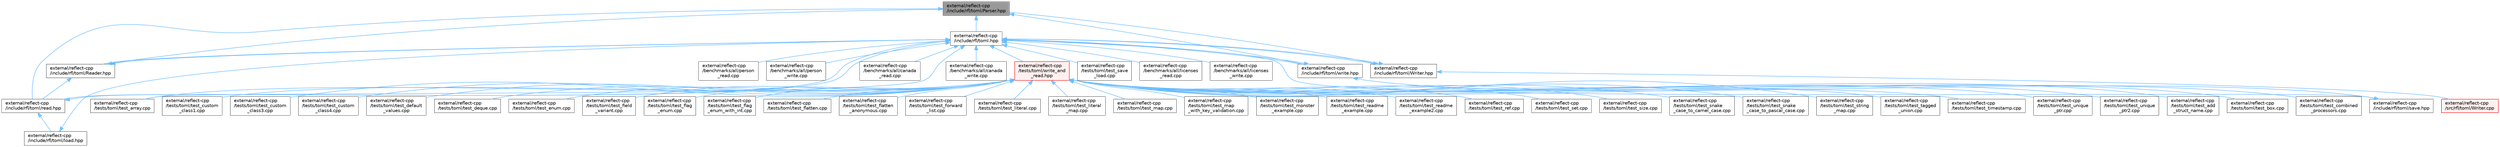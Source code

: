 digraph "external/reflect-cpp/include/rfl/toml/Parser.hpp"
{
 // LATEX_PDF_SIZE
  bgcolor="transparent";
  edge [fontname=Helvetica,fontsize=10,labelfontname=Helvetica,labelfontsize=10];
  node [fontname=Helvetica,fontsize=10,shape=box,height=0.2,width=0.4];
  Node1 [id="Node000001",label="external/reflect-cpp\l/include/rfl/toml/Parser.hpp",height=0.2,width=0.4,color="gray40", fillcolor="grey60", style="filled", fontcolor="black",tooltip=" "];
  Node1 -> Node2 [id="edge1_Node000001_Node000002",dir="back",color="steelblue1",style="solid",tooltip=" "];
  Node2 [id="Node000002",label="external/reflect-cpp\l/include/rfl/toml.hpp",height=0.2,width=0.4,color="grey40", fillcolor="white", style="filled",URL="$toml_8hpp.html",tooltip=" "];
  Node2 -> Node3 [id="edge2_Node000002_Node000003",dir="back",color="steelblue1",style="solid",tooltip=" "];
  Node3 [id="Node000003",label="external/reflect-cpp\l/benchmarks/all/canada\l_read.cpp",height=0.2,width=0.4,color="grey40", fillcolor="white", style="filled",URL="$canada__read_8cpp.html",tooltip=" "];
  Node2 -> Node4 [id="edge3_Node000002_Node000004",dir="back",color="steelblue1",style="solid",tooltip=" "];
  Node4 [id="Node000004",label="external/reflect-cpp\l/benchmarks/all/canada\l_write.cpp",height=0.2,width=0.4,color="grey40", fillcolor="white", style="filled",URL="$canada__write_8cpp.html",tooltip=" "];
  Node2 -> Node5 [id="edge4_Node000002_Node000005",dir="back",color="steelblue1",style="solid",tooltip=" "];
  Node5 [id="Node000005",label="external/reflect-cpp\l/benchmarks/all/licenses\l_read.cpp",height=0.2,width=0.4,color="grey40", fillcolor="white", style="filled",URL="$licenses__read_8cpp.html",tooltip=" "];
  Node2 -> Node6 [id="edge5_Node000002_Node000006",dir="back",color="steelblue1",style="solid",tooltip=" "];
  Node6 [id="Node000006",label="external/reflect-cpp\l/benchmarks/all/licenses\l_write.cpp",height=0.2,width=0.4,color="grey40", fillcolor="white", style="filled",URL="$licenses__write_8cpp.html",tooltip=" "];
  Node2 -> Node7 [id="edge6_Node000002_Node000007",dir="back",color="steelblue1",style="solid",tooltip=" "];
  Node7 [id="Node000007",label="external/reflect-cpp\l/benchmarks/all/person\l_read.cpp",height=0.2,width=0.4,color="grey40", fillcolor="white", style="filled",URL="$person__read_8cpp.html",tooltip=" "];
  Node2 -> Node8 [id="edge7_Node000002_Node000008",dir="back",color="steelblue1",style="solid",tooltip=" "];
  Node8 [id="Node000008",label="external/reflect-cpp\l/benchmarks/all/person\l_write.cpp",height=0.2,width=0.4,color="grey40", fillcolor="white", style="filled",URL="$person__write_8cpp.html",tooltip=" "];
  Node2 -> Node9 [id="edge8_Node000002_Node000009",dir="back",color="steelblue1",style="solid",tooltip=" "];
  Node9 [id="Node000009",label="external/reflect-cpp\l/include/rfl/toml/Reader.hpp",height=0.2,width=0.4,color="grey40", fillcolor="white", style="filled",URL="$toml_2_reader_8hpp.html",tooltip=" "];
  Node9 -> Node2 [id="edge9_Node000009_Node000002",dir="back",color="steelblue1",style="solid",tooltip=" "];
  Node9 -> Node1 [id="edge10_Node000009_Node000001",dir="back",color="steelblue1",style="solid",tooltip=" "];
  Node9 -> Node10 [id="edge11_Node000009_Node000010",dir="back",color="steelblue1",style="solid",tooltip=" "];
  Node10 [id="Node000010",label="external/reflect-cpp\l/include/rfl/toml/read.hpp",height=0.2,width=0.4,color="grey40", fillcolor="white", style="filled",URL="$toml_2read_8hpp.html",tooltip=" "];
  Node10 -> Node2 [id="edge12_Node000010_Node000002",dir="back",color="steelblue1",style="solid",tooltip=" "];
  Node10 -> Node11 [id="edge13_Node000010_Node000011",dir="back",color="steelblue1",style="solid",tooltip=" "];
  Node11 [id="Node000011",label="external/reflect-cpp\l/include/rfl/toml/load.hpp",height=0.2,width=0.4,color="grey40", fillcolor="white", style="filled",URL="$toml_2load_8hpp.html",tooltip=" "];
  Node11 -> Node2 [id="edge14_Node000011_Node000002",dir="back",color="steelblue1",style="solid",tooltip=" "];
  Node2 -> Node12 [id="edge15_Node000002_Node000012",dir="back",color="steelblue1",style="solid",tooltip=" "];
  Node12 [id="Node000012",label="external/reflect-cpp\l/include/rfl/toml/Writer.hpp",height=0.2,width=0.4,color="grey40", fillcolor="white", style="filled",URL="$toml_2_writer_8hpp.html",tooltip=" "];
  Node12 -> Node2 [id="edge16_Node000012_Node000002",dir="back",color="steelblue1",style="solid",tooltip=" "];
  Node12 -> Node1 [id="edge17_Node000012_Node000001",dir="back",color="steelblue1",style="solid",tooltip=" "];
  Node12 -> Node13 [id="edge18_Node000012_Node000013",dir="back",color="steelblue1",style="solid",tooltip=" "];
  Node13 [id="Node000013",label="external/reflect-cpp\l/src/rfl/toml/Writer.cpp",height=0.2,width=0.4,color="red", fillcolor="#FFF0F0", style="filled",URL="$toml_2_writer_8cpp.html",tooltip=" "];
  Node2 -> Node10 [id="edge19_Node000002_Node000010",dir="back",color="steelblue1",style="solid",tooltip=" "];
  Node2 -> Node15 [id="edge20_Node000002_Node000015",dir="back",color="steelblue1",style="solid",tooltip=" "];
  Node15 [id="Node000015",label="external/reflect-cpp\l/include/rfl/toml/write.hpp",height=0.2,width=0.4,color="grey40", fillcolor="white", style="filled",URL="$toml_2write_8hpp.html",tooltip=" "];
  Node15 -> Node2 [id="edge21_Node000015_Node000002",dir="back",color="steelblue1",style="solid",tooltip=" "];
  Node15 -> Node16 [id="edge22_Node000015_Node000016",dir="back",color="steelblue1",style="solid",tooltip=" "];
  Node16 [id="Node000016",label="external/reflect-cpp\l/include/rfl/toml/save.hpp",height=0.2,width=0.4,color="grey40", fillcolor="white", style="filled",URL="$toml_2save_8hpp.html",tooltip=" "];
  Node16 -> Node2 [id="edge23_Node000016_Node000002",dir="back",color="steelblue1",style="solid",tooltip=" "];
  Node2 -> Node17 [id="edge24_Node000002_Node000017",dir="back",color="steelblue1",style="solid",tooltip=" "];
  Node17 [id="Node000017",label="external/reflect-cpp\l/tests/toml/test_array.cpp",height=0.2,width=0.4,color="grey40", fillcolor="white", style="filled",URL="$toml_2test__array_8cpp.html",tooltip=" "];
  Node2 -> Node18 [id="edge25_Node000002_Node000018",dir="back",color="steelblue1",style="solid",tooltip=" "];
  Node18 [id="Node000018",label="external/reflect-cpp\l/tests/toml/test_save\l_load.cpp",height=0.2,width=0.4,color="grey40", fillcolor="white", style="filled",URL="$toml_2test__save__load_8cpp.html",tooltip=" "];
  Node2 -> Node19 [id="edge26_Node000002_Node000019",dir="back",color="steelblue1",style="solid",tooltip=" "];
  Node19 [id="Node000019",label="external/reflect-cpp\l/tests/toml/write_and\l_read.hpp",height=0.2,width=0.4,color="red", fillcolor="#FFF0F0", style="filled",URL="$toml_2write__and__read_8hpp.html",tooltip=" "];
  Node19 -> Node20 [id="edge27_Node000019_Node000020",dir="back",color="steelblue1",style="solid",tooltip=" "];
  Node20 [id="Node000020",label="external/reflect-cpp\l/tests/toml/test_add\l_struct_name.cpp",height=0.2,width=0.4,color="grey40", fillcolor="white", style="filled",URL="$toml_2test__add__struct__name_8cpp.html",tooltip=" "];
  Node19 -> Node17 [id="edge28_Node000019_Node000017",dir="back",color="steelblue1",style="solid",tooltip=" "];
  Node19 -> Node21 [id="edge29_Node000019_Node000021",dir="back",color="steelblue1",style="solid",tooltip=" "];
  Node21 [id="Node000021",label="external/reflect-cpp\l/tests/toml/test_box.cpp",height=0.2,width=0.4,color="grey40", fillcolor="white", style="filled",URL="$toml_2test__box_8cpp.html",tooltip=" "];
  Node19 -> Node22 [id="edge30_Node000019_Node000022",dir="back",color="steelblue1",style="solid",tooltip=" "];
  Node22 [id="Node000022",label="external/reflect-cpp\l/tests/toml/test_combined\l_processors.cpp",height=0.2,width=0.4,color="grey40", fillcolor="white", style="filled",URL="$toml_2test__combined__processors_8cpp.html",tooltip=" "];
  Node19 -> Node23 [id="edge31_Node000019_Node000023",dir="back",color="steelblue1",style="solid",tooltip=" "];
  Node23 [id="Node000023",label="external/reflect-cpp\l/tests/toml/test_custom\l_class1.cpp",height=0.2,width=0.4,color="grey40", fillcolor="white", style="filled",URL="$toml_2test__custom__class1_8cpp.html",tooltip=" "];
  Node19 -> Node24 [id="edge32_Node000019_Node000024",dir="back",color="steelblue1",style="solid",tooltip=" "];
  Node24 [id="Node000024",label="external/reflect-cpp\l/tests/toml/test_custom\l_class3.cpp",height=0.2,width=0.4,color="grey40", fillcolor="white", style="filled",URL="$toml_2test__custom__class3_8cpp.html",tooltip=" "];
  Node19 -> Node25 [id="edge33_Node000019_Node000025",dir="back",color="steelblue1",style="solid",tooltip=" "];
  Node25 [id="Node000025",label="external/reflect-cpp\l/tests/toml/test_custom\l_class4.cpp",height=0.2,width=0.4,color="grey40", fillcolor="white", style="filled",URL="$toml_2test__custom__class4_8cpp.html",tooltip=" "];
  Node19 -> Node26 [id="edge34_Node000019_Node000026",dir="back",color="steelblue1",style="solid",tooltip=" "];
  Node26 [id="Node000026",label="external/reflect-cpp\l/tests/toml/test_default\l_values.cpp",height=0.2,width=0.4,color="grey40", fillcolor="white", style="filled",URL="$toml_2test__default__values_8cpp.html",tooltip=" "];
  Node19 -> Node27 [id="edge35_Node000019_Node000027",dir="back",color="steelblue1",style="solid",tooltip=" "];
  Node27 [id="Node000027",label="external/reflect-cpp\l/tests/toml/test_deque.cpp",height=0.2,width=0.4,color="grey40", fillcolor="white", style="filled",URL="$toml_2test__deque_8cpp.html",tooltip=" "];
  Node19 -> Node28 [id="edge36_Node000019_Node000028",dir="back",color="steelblue1",style="solid",tooltip=" "];
  Node28 [id="Node000028",label="external/reflect-cpp\l/tests/toml/test_enum.cpp",height=0.2,width=0.4,color="grey40", fillcolor="white", style="filled",URL="$toml_2test__enum_8cpp.html",tooltip=" "];
  Node19 -> Node29 [id="edge37_Node000019_Node000029",dir="back",color="steelblue1",style="solid",tooltip=" "];
  Node29 [id="Node000029",label="external/reflect-cpp\l/tests/toml/test_field\l_variant.cpp",height=0.2,width=0.4,color="grey40", fillcolor="white", style="filled",URL="$toml_2test__field__variant_8cpp.html",tooltip=" "];
  Node19 -> Node30 [id="edge38_Node000019_Node000030",dir="back",color="steelblue1",style="solid",tooltip=" "];
  Node30 [id="Node000030",label="external/reflect-cpp\l/tests/toml/test_flag\l_enum.cpp",height=0.2,width=0.4,color="grey40", fillcolor="white", style="filled",URL="$toml_2test__flag__enum_8cpp.html",tooltip=" "];
  Node19 -> Node31 [id="edge39_Node000019_Node000031",dir="back",color="steelblue1",style="solid",tooltip=" "];
  Node31 [id="Node000031",label="external/reflect-cpp\l/tests/toml/test_flag\l_enum_with_int.cpp",height=0.2,width=0.4,color="grey40", fillcolor="white", style="filled",URL="$toml_2test__flag__enum__with__int_8cpp.html",tooltip=" "];
  Node19 -> Node32 [id="edge40_Node000019_Node000032",dir="back",color="steelblue1",style="solid",tooltip=" "];
  Node32 [id="Node000032",label="external/reflect-cpp\l/tests/toml/test_flatten.cpp",height=0.2,width=0.4,color="grey40", fillcolor="white", style="filled",URL="$toml_2test__flatten_8cpp.html",tooltip=" "];
  Node19 -> Node33 [id="edge41_Node000019_Node000033",dir="back",color="steelblue1",style="solid",tooltip=" "];
  Node33 [id="Node000033",label="external/reflect-cpp\l/tests/toml/test_flatten\l_anonymous.cpp",height=0.2,width=0.4,color="grey40", fillcolor="white", style="filled",URL="$toml_2test__flatten__anonymous_8cpp.html",tooltip=" "];
  Node19 -> Node34 [id="edge42_Node000019_Node000034",dir="back",color="steelblue1",style="solid",tooltip=" "];
  Node34 [id="Node000034",label="external/reflect-cpp\l/tests/toml/test_forward\l_list.cpp",height=0.2,width=0.4,color="grey40", fillcolor="white", style="filled",URL="$toml_2test__forward__list_8cpp.html",tooltip=" "];
  Node19 -> Node35 [id="edge43_Node000019_Node000035",dir="back",color="steelblue1",style="solid",tooltip=" "];
  Node35 [id="Node000035",label="external/reflect-cpp\l/tests/toml/test_literal.cpp",height=0.2,width=0.4,color="grey40", fillcolor="white", style="filled",URL="$toml_2test__literal_8cpp.html",tooltip=" "];
  Node19 -> Node36 [id="edge44_Node000019_Node000036",dir="back",color="steelblue1",style="solid",tooltip=" "];
  Node36 [id="Node000036",label="external/reflect-cpp\l/tests/toml/test_literal\l_map.cpp",height=0.2,width=0.4,color="grey40", fillcolor="white", style="filled",URL="$toml_2test__literal__map_8cpp.html",tooltip=" "];
  Node19 -> Node37 [id="edge45_Node000019_Node000037",dir="back",color="steelblue1",style="solid",tooltip=" "];
  Node37 [id="Node000037",label="external/reflect-cpp\l/tests/toml/test_map.cpp",height=0.2,width=0.4,color="grey40", fillcolor="white", style="filled",URL="$toml_2test__map_8cpp.html",tooltip=" "];
  Node19 -> Node38 [id="edge46_Node000019_Node000038",dir="back",color="steelblue1",style="solid",tooltip=" "];
  Node38 [id="Node000038",label="external/reflect-cpp\l/tests/toml/test_map\l_with_key_validation.cpp",height=0.2,width=0.4,color="grey40", fillcolor="white", style="filled",URL="$toml_2test__map__with__key__validation_8cpp.html",tooltip=" "];
  Node19 -> Node39 [id="edge47_Node000019_Node000039",dir="back",color="steelblue1",style="solid",tooltip=" "];
  Node39 [id="Node000039",label="external/reflect-cpp\l/tests/toml/test_monster\l_example.cpp",height=0.2,width=0.4,color="grey40", fillcolor="white", style="filled",URL="$toml_2test__monster__example_8cpp.html",tooltip=" "];
  Node19 -> Node40 [id="edge48_Node000019_Node000040",dir="back",color="steelblue1",style="solid",tooltip=" "];
  Node40 [id="Node000040",label="external/reflect-cpp\l/tests/toml/test_readme\l_example.cpp",height=0.2,width=0.4,color="grey40", fillcolor="white", style="filled",URL="$toml_2test__readme__example_8cpp.html",tooltip=" "];
  Node19 -> Node41 [id="edge49_Node000019_Node000041",dir="back",color="steelblue1",style="solid",tooltip=" "];
  Node41 [id="Node000041",label="external/reflect-cpp\l/tests/toml/test_readme\l_example2.cpp",height=0.2,width=0.4,color="grey40", fillcolor="white", style="filled",URL="$toml_2test__readme__example2_8cpp.html",tooltip=" "];
  Node19 -> Node42 [id="edge50_Node000019_Node000042",dir="back",color="steelblue1",style="solid",tooltip=" "];
  Node42 [id="Node000042",label="external/reflect-cpp\l/tests/toml/test_ref.cpp",height=0.2,width=0.4,color="grey40", fillcolor="white", style="filled",URL="$toml_2test__ref_8cpp.html",tooltip=" "];
  Node19 -> Node43 [id="edge51_Node000019_Node000043",dir="back",color="steelblue1",style="solid",tooltip=" "];
  Node43 [id="Node000043",label="external/reflect-cpp\l/tests/toml/test_set.cpp",height=0.2,width=0.4,color="grey40", fillcolor="white", style="filled",URL="$toml_2test__set_8cpp.html",tooltip=" "];
  Node19 -> Node44 [id="edge52_Node000019_Node000044",dir="back",color="steelblue1",style="solid",tooltip=" "];
  Node44 [id="Node000044",label="external/reflect-cpp\l/tests/toml/test_size.cpp",height=0.2,width=0.4,color="grey40", fillcolor="white", style="filled",URL="$toml_2test__size_8cpp.html",tooltip=" "];
  Node19 -> Node45 [id="edge53_Node000019_Node000045",dir="back",color="steelblue1",style="solid",tooltip=" "];
  Node45 [id="Node000045",label="external/reflect-cpp\l/tests/toml/test_snake\l_case_to_camel_case.cpp",height=0.2,width=0.4,color="grey40", fillcolor="white", style="filled",URL="$toml_2test__snake__case__to__camel__case_8cpp.html",tooltip=" "];
  Node19 -> Node46 [id="edge54_Node000019_Node000046",dir="back",color="steelblue1",style="solid",tooltip=" "];
  Node46 [id="Node000046",label="external/reflect-cpp\l/tests/toml/test_snake\l_case_to_pascal_case.cpp",height=0.2,width=0.4,color="grey40", fillcolor="white", style="filled",URL="$toml_2test__snake__case__to__pascal__case_8cpp.html",tooltip=" "];
  Node19 -> Node47 [id="edge55_Node000019_Node000047",dir="back",color="steelblue1",style="solid",tooltip=" "];
  Node47 [id="Node000047",label="external/reflect-cpp\l/tests/toml/test_string\l_map.cpp",height=0.2,width=0.4,color="grey40", fillcolor="white", style="filled",URL="$toml_2test__string__map_8cpp.html",tooltip=" "];
  Node19 -> Node48 [id="edge56_Node000019_Node000048",dir="back",color="steelblue1",style="solid",tooltip=" "];
  Node48 [id="Node000048",label="external/reflect-cpp\l/tests/toml/test_tagged\l_union.cpp",height=0.2,width=0.4,color="grey40", fillcolor="white", style="filled",URL="$toml_2test__tagged__union_8cpp.html",tooltip=" "];
  Node19 -> Node49 [id="edge57_Node000019_Node000049",dir="back",color="steelblue1",style="solid",tooltip=" "];
  Node49 [id="Node000049",label="external/reflect-cpp\l/tests/toml/test_timestamp.cpp",height=0.2,width=0.4,color="grey40", fillcolor="white", style="filled",URL="$toml_2test__timestamp_8cpp.html",tooltip=" "];
  Node19 -> Node50 [id="edge58_Node000019_Node000050",dir="back",color="steelblue1",style="solid",tooltip=" "];
  Node50 [id="Node000050",label="external/reflect-cpp\l/tests/toml/test_unique\l_ptr.cpp",height=0.2,width=0.4,color="grey40", fillcolor="white", style="filled",URL="$toml_2test__unique__ptr_8cpp.html",tooltip=" "];
  Node19 -> Node51 [id="edge59_Node000019_Node000051",dir="back",color="steelblue1",style="solid",tooltip=" "];
  Node51 [id="Node000051",label="external/reflect-cpp\l/tests/toml/test_unique\l_ptr2.cpp",height=0.2,width=0.4,color="grey40", fillcolor="white", style="filled",URL="$toml_2test__unique__ptr2_8cpp.html",tooltip=" "];
  Node1 -> Node10 [id="edge60_Node000001_Node000010",dir="back",color="steelblue1",style="solid",tooltip=" "];
  Node1 -> Node15 [id="edge61_Node000001_Node000015",dir="back",color="steelblue1",style="solid",tooltip=" "];
}
